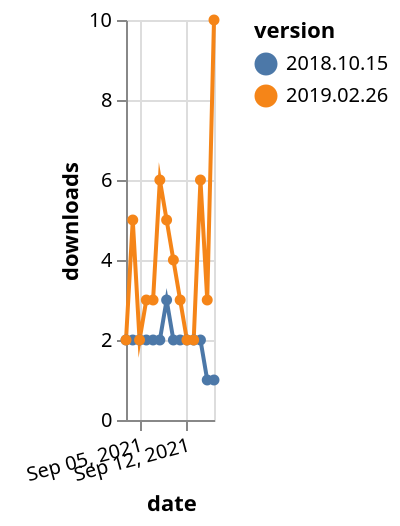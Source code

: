 {"$schema": "https://vega.github.io/schema/vega-lite/v5.json", "description": "A simple bar chart with embedded data.", "data": {"values": [{"date": "2021-09-03", "total": 3587, "delta": 2, "version": "2018.10.15"}, {"date": "2021-09-04", "total": 3589, "delta": 2, "version": "2018.10.15"}, {"date": "2021-09-05", "total": 3591, "delta": 2, "version": "2018.10.15"}, {"date": "2021-09-06", "total": 3593, "delta": 2, "version": "2018.10.15"}, {"date": "2021-09-07", "total": 3595, "delta": 2, "version": "2018.10.15"}, {"date": "2021-09-08", "total": 3597, "delta": 2, "version": "2018.10.15"}, {"date": "2021-09-09", "total": 3600, "delta": 3, "version": "2018.10.15"}, {"date": "2021-09-10", "total": 3602, "delta": 2, "version": "2018.10.15"}, {"date": "2021-09-11", "total": 3604, "delta": 2, "version": "2018.10.15"}, {"date": "2021-09-12", "total": 3606, "delta": 2, "version": "2018.10.15"}, {"date": "2021-09-13", "total": 3608, "delta": 2, "version": "2018.10.15"}, {"date": "2021-09-14", "total": 3610, "delta": 2, "version": "2018.10.15"}, {"date": "2021-09-15", "total": 3611, "delta": 1, "version": "2018.10.15"}, {"date": "2021-09-16", "total": 3612, "delta": 1, "version": "2018.10.15"}, {"date": "2021-09-03", "total": 3184, "delta": 2, "version": "2019.02.26"}, {"date": "2021-09-04", "total": 3189, "delta": 5, "version": "2019.02.26"}, {"date": "2021-09-05", "total": 3191, "delta": 2, "version": "2019.02.26"}, {"date": "2021-09-06", "total": 3194, "delta": 3, "version": "2019.02.26"}, {"date": "2021-09-07", "total": 3197, "delta": 3, "version": "2019.02.26"}, {"date": "2021-09-08", "total": 3203, "delta": 6, "version": "2019.02.26"}, {"date": "2021-09-09", "total": 3208, "delta": 5, "version": "2019.02.26"}, {"date": "2021-09-10", "total": 3212, "delta": 4, "version": "2019.02.26"}, {"date": "2021-09-11", "total": 3215, "delta": 3, "version": "2019.02.26"}, {"date": "2021-09-12", "total": 3217, "delta": 2, "version": "2019.02.26"}, {"date": "2021-09-13", "total": 3219, "delta": 2, "version": "2019.02.26"}, {"date": "2021-09-14", "total": 3225, "delta": 6, "version": "2019.02.26"}, {"date": "2021-09-15", "total": 3228, "delta": 3, "version": "2019.02.26"}, {"date": "2021-09-16", "total": 3238, "delta": 10, "version": "2019.02.26"}]}, "width": "container", "mark": {"type": "line", "point": {"filled": true}}, "encoding": {"x": {"field": "date", "type": "temporal", "timeUnit": "yearmonthdate", "title": "date", "axis": {"labelAngle": -15}}, "y": {"field": "delta", "type": "quantitative", "title": "downloads"}, "color": {"field": "version", "type": "nominal"}, "tooltip": {"field": "delta"}}}